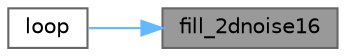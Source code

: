 digraph "fill_2dnoise16"
{
 // LATEX_PDF_SIZE
  bgcolor="transparent";
  edge [fontname=Helvetica,fontsize=10,labelfontname=Helvetica,labelfontsize=10];
  node [fontname=Helvetica,fontsize=10,shape=box,height=0.2,width=0.4];
  rankdir="RL";
  Node1 [id="Node000001",label="fill_2dnoise16",height=0.2,width=0.4,color="gray40", fillcolor="grey60", style="filled", fontcolor="black",tooltip="Fill an LED matrix with random colors, using 16-bit noise."];
  Node1 -> Node2 [id="edge1_Node000001_Node000002",dir="back",color="steelblue1",style="solid",tooltip=" "];
  Node2 [id="Node000002",label="loop",height=0.2,width=0.4,color="grey40", fillcolor="white", style="filled",URL="$d7/ddc/_noise_playground_8ino.html#afe461d27b9c48d5921c00d521181f12f",tooltip=" "];
}
